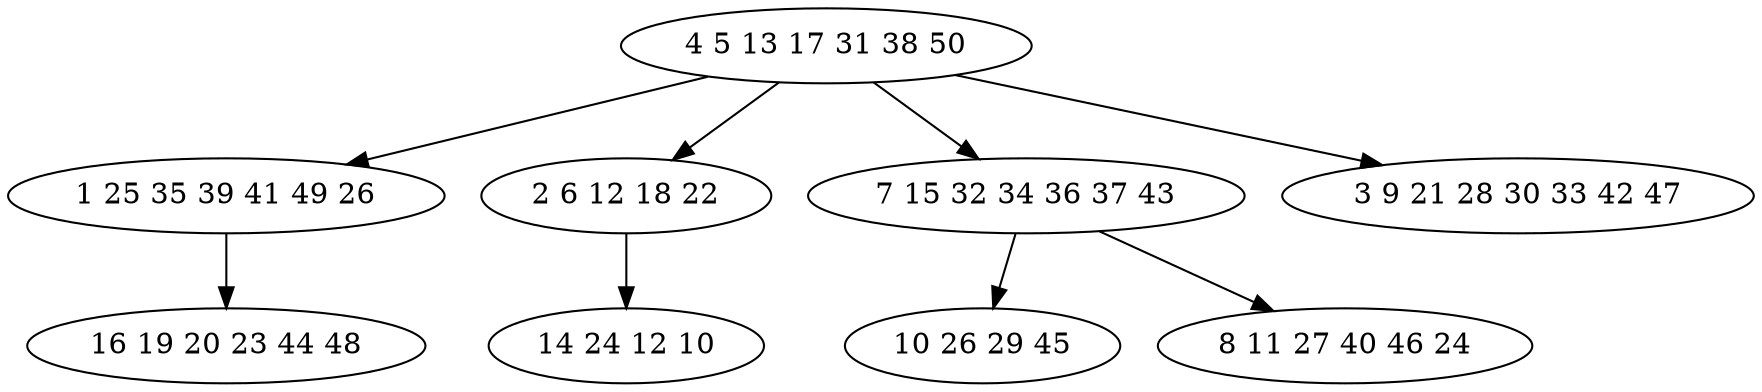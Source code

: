digraph true_tree {
	"0" -> "1"
	"0" -> "2"
	"0" -> "3"
	"3" -> "4"
	"1" -> "5"
	"0" -> "6"
	"2" -> "7"
	"3" -> "8"
	"0" [label="4 5 13 17 31 38 50"];
	"1" [label="1 25 35 39 41 49 26"];
	"2" [label="2 6 12 18 22"];
	"3" [label="7 15 32 34 36 37 43"];
	"4" [label="10 26 29 45"];
	"5" [label="16 19 20 23 44 48"];
	"6" [label="3 9 21 28 30 33 42 47"];
	"7" [label="14 24 12 10"];
	"8" [label="8 11 27 40 46 24"];
}
